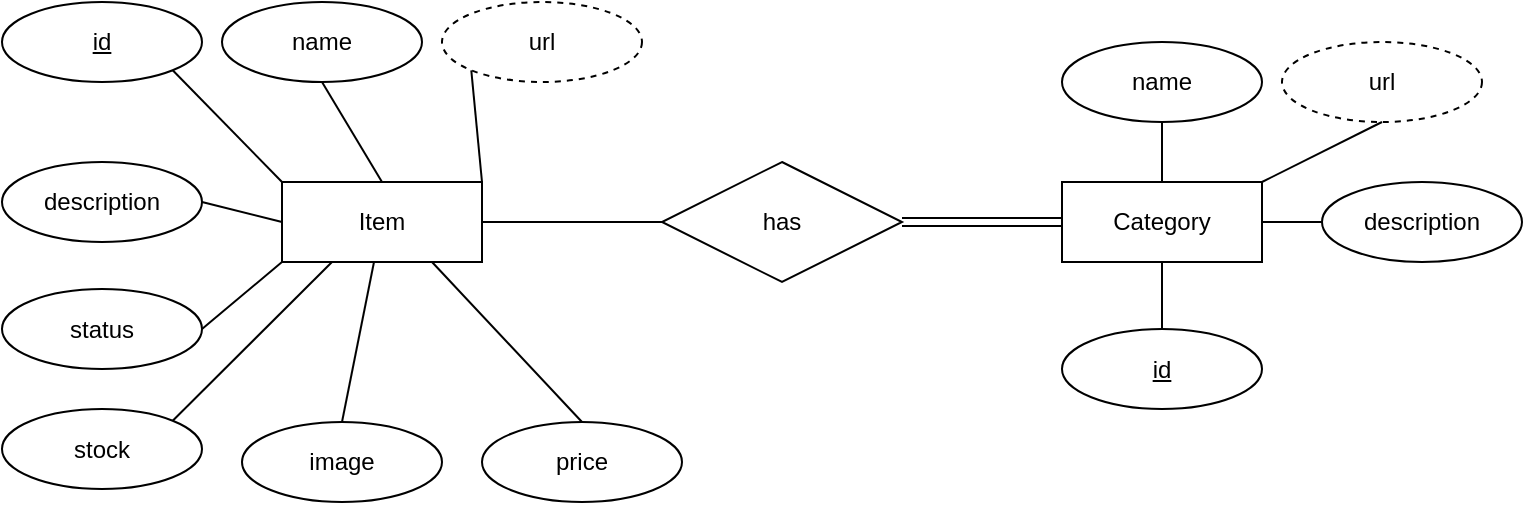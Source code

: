 <mxfile>
    <diagram id="hWOwwTWQoezgaA-xhWR7" name="Page-1">
        <mxGraphModel dx="525" dy="370" grid="1" gridSize="10" guides="1" tooltips="1" connect="1" arrows="1" fold="1" page="1" pageScale="1" pageWidth="1169" pageHeight="827" math="0" shadow="0">
            <root>
                <mxCell id="0"/>
                <mxCell id="1" parent="0"/>
                <mxCell id="2" value="Item" style="whiteSpace=wrap;html=1;align=center;" parent="1" vertex="1">
                    <mxGeometry x="240" y="340" width="100" height="40" as="geometry"/>
                </mxCell>
                <mxCell id="3" value="Category" style="whiteSpace=wrap;html=1;align=center;" parent="1" vertex="1">
                    <mxGeometry x="630" y="340" width="100" height="40" as="geometry"/>
                </mxCell>
                <mxCell id="4" value="name" style="ellipse;whiteSpace=wrap;html=1;align=center;" parent="1" vertex="1">
                    <mxGeometry x="210" y="250" width="100" height="40" as="geometry"/>
                </mxCell>
                <mxCell id="5" value="&lt;u&gt;id&lt;/u&gt;" style="ellipse;whiteSpace=wrap;html=1;align=center;" parent="1" vertex="1">
                    <mxGeometry x="100" y="250" width="100" height="40" as="geometry"/>
                </mxCell>
                <mxCell id="6" value="description" style="ellipse;whiteSpace=wrap;html=1;align=center;" parent="1" vertex="1">
                    <mxGeometry x="100" y="330" width="100" height="40" as="geometry"/>
                </mxCell>
                <mxCell id="7" value="status" style="ellipse;whiteSpace=wrap;html=1;align=center;" parent="1" vertex="1">
                    <mxGeometry x="100" y="393.5" width="100" height="40" as="geometry"/>
                </mxCell>
                <mxCell id="8" value="image" style="ellipse;whiteSpace=wrap;html=1;align=center;" parent="1" vertex="1">
                    <mxGeometry x="220" y="460" width="100" height="40" as="geometry"/>
                </mxCell>
                <mxCell id="9" value="name" style="ellipse;whiteSpace=wrap;html=1;align=center;" parent="1" vertex="1">
                    <mxGeometry x="630" y="270" width="100" height="40" as="geometry"/>
                </mxCell>
                <mxCell id="10" value="description" style="ellipse;whiteSpace=wrap;html=1;align=center;" parent="1" vertex="1">
                    <mxGeometry x="760" y="340" width="100" height="40" as="geometry"/>
                </mxCell>
                <mxCell id="11" value="&lt;u&gt;id&lt;/u&gt;" style="ellipse;whiteSpace=wrap;html=1;align=center;" parent="1" vertex="1">
                    <mxGeometry x="630" y="413.5" width="100" height="40" as="geometry"/>
                </mxCell>
                <mxCell id="13" value="" style="endArrow=none;html=1;rounded=0;exitX=0.5;exitY=1;exitDx=0;exitDy=0;entryX=0.5;entryY=0;entryDx=0;entryDy=0;" parent="1" source="4" target="2" edge="1">
                    <mxGeometry relative="1" as="geometry">
                        <mxPoint x="632.5" y="371.5" as="sourcePoint"/>
                        <mxPoint x="460" y="310" as="targetPoint"/>
                    </mxGeometry>
                </mxCell>
                <mxCell id="14" value="" style="endArrow=none;html=1;rounded=0;exitX=1;exitY=1;exitDx=0;exitDy=0;entryX=0;entryY=0;entryDx=0;entryDy=0;" parent="1" source="5" target="2" edge="1">
                    <mxGeometry relative="1" as="geometry">
                        <mxPoint x="300" y="320" as="sourcePoint"/>
                        <mxPoint x="300" y="350" as="targetPoint"/>
                    </mxGeometry>
                </mxCell>
                <mxCell id="15" value="" style="endArrow=none;html=1;rounded=0;exitX=1;exitY=0.5;exitDx=0;exitDy=0;entryX=0;entryY=0.5;entryDx=0;entryDy=0;" parent="1" source="6" target="2" edge="1">
                    <mxGeometry relative="1" as="geometry">
                        <mxPoint x="310" y="330" as="sourcePoint"/>
                        <mxPoint x="310" y="360" as="targetPoint"/>
                    </mxGeometry>
                </mxCell>
                <mxCell id="16" value="" style="endArrow=none;html=1;rounded=0;exitX=0;exitY=1;exitDx=0;exitDy=0;entryX=1;entryY=0.5;entryDx=0;entryDy=0;" parent="1" source="2" target="7" edge="1">
                    <mxGeometry relative="1" as="geometry">
                        <mxPoint x="632.5" y="371.5" as="sourcePoint"/>
                        <mxPoint x="460" y="310" as="targetPoint"/>
                    </mxGeometry>
                </mxCell>
                <mxCell id="17" value="" style="endArrow=none;html=1;rounded=0;entryX=0.5;entryY=0;entryDx=0;entryDy=0;" parent="1" source="2" target="8" edge="1">
                    <mxGeometry relative="1" as="geometry">
                        <mxPoint x="632.5" y="371.5" as="sourcePoint"/>
                        <mxPoint x="460" y="310" as="targetPoint"/>
                    </mxGeometry>
                </mxCell>
                <mxCell id="18" value="" style="endArrow=none;html=1;rounded=0;exitX=0.5;exitY=0;exitDx=0;exitDy=0;" parent="1" source="11" target="3" edge="1">
                    <mxGeometry relative="1" as="geometry">
                        <mxPoint x="632.5" y="371.5" as="sourcePoint"/>
                        <mxPoint x="460" y="310" as="targetPoint"/>
                    </mxGeometry>
                </mxCell>
                <mxCell id="19" value="" style="endArrow=none;html=1;rounded=0;exitX=0;exitY=0.5;exitDx=0;exitDy=0;entryX=1;entryY=0.5;entryDx=0;entryDy=0;" parent="1" source="10" target="3" edge="1">
                    <mxGeometry relative="1" as="geometry">
                        <mxPoint x="632.5" y="371.5" as="sourcePoint"/>
                        <mxPoint x="460" y="310" as="targetPoint"/>
                    </mxGeometry>
                </mxCell>
                <mxCell id="20" value="" style="endArrow=none;html=1;rounded=0;exitX=0.5;exitY=0;exitDx=0;exitDy=0;entryX=0.5;entryY=1;entryDx=0;entryDy=0;" parent="1" source="3" target="9" edge="1">
                    <mxGeometry relative="1" as="geometry">
                        <mxPoint x="632.5" y="371.5" as="sourcePoint"/>
                        <mxPoint x="460" y="310" as="targetPoint"/>
                    </mxGeometry>
                </mxCell>
                <mxCell id="22" value="has" style="shape=rhombus;perimeter=rhombusPerimeter;whiteSpace=wrap;html=1;align=center;" parent="1" vertex="1">
                    <mxGeometry x="430" y="330" width="120" height="60" as="geometry"/>
                </mxCell>
                <mxCell id="23" value="" style="shape=link;html=1;rounded=0;exitX=1;exitY=0.5;exitDx=0;exitDy=0;entryX=0;entryY=0.5;entryDx=0;entryDy=0;" parent="1" source="22" target="3" edge="1">
                    <mxGeometry relative="1" as="geometry">
                        <mxPoint x="480" y="240" as="sourcePoint"/>
                        <mxPoint x="630" y="280.0" as="targetPoint"/>
                    </mxGeometry>
                </mxCell>
                <mxCell id="24" value="" style="endArrow=none;html=1;rounded=0;exitX=0;exitY=0.5;exitDx=0;exitDy=0;entryX=1;entryY=0.5;entryDx=0;entryDy=0;" parent="1" source="22" target="2" edge="1">
                    <mxGeometry relative="1" as="geometry">
                        <mxPoint x="632.5" y="291.5" as="sourcePoint"/>
                        <mxPoint x="460" y="230" as="targetPoint"/>
                    </mxGeometry>
                </mxCell>
                <mxCell id="28" value="stock" style="ellipse;whiteSpace=wrap;html=1;align=center;" parent="1" vertex="1">
                    <mxGeometry x="100" y="453.5" width="100" height="40" as="geometry"/>
                </mxCell>
                <mxCell id="29" value="" style="endArrow=none;html=1;rounded=0;exitX=0.25;exitY=1;exitDx=0;exitDy=0;entryX=1;entryY=0;entryDx=0;entryDy=0;" parent="1" source="2" target="28" edge="1">
                    <mxGeometry relative="1" as="geometry">
                        <mxPoint x="822.5" y="331.5" as="sourcePoint"/>
                        <mxPoint x="650" y="270" as="targetPoint"/>
                    </mxGeometry>
                </mxCell>
                <mxCell id="30" value="price" style="ellipse;whiteSpace=wrap;html=1;align=center;" parent="1" vertex="1">
                    <mxGeometry x="340" y="460" width="100" height="40" as="geometry"/>
                </mxCell>
                <mxCell id="31" value="" style="endArrow=none;html=1;rounded=0;exitX=0.5;exitY=0;exitDx=0;exitDy=0;entryX=0.75;entryY=1;entryDx=0;entryDy=0;" parent="1" source="30" target="2" edge="1">
                    <mxGeometry relative="1" as="geometry">
                        <mxPoint x="822.5" y="331.5" as="sourcePoint"/>
                        <mxPoint x="650" y="270" as="targetPoint"/>
                    </mxGeometry>
                </mxCell>
                <mxCell id="32" value="url" style="ellipse;whiteSpace=wrap;html=1;align=center;dashed=1;" vertex="1" parent="1">
                    <mxGeometry x="320" y="250" width="100" height="40" as="geometry"/>
                </mxCell>
                <mxCell id="33" value="" style="endArrow=none;html=1;rounded=0;exitX=1;exitY=0;exitDx=0;exitDy=0;entryX=0;entryY=1;entryDx=0;entryDy=0;" edge="1" parent="1" source="2" target="32">
                    <mxGeometry relative="1" as="geometry">
                        <mxPoint x="482.5" y="351.5" as="sourcePoint"/>
                        <mxPoint x="310" y="290" as="targetPoint"/>
                    </mxGeometry>
                </mxCell>
                <mxCell id="34" value="url" style="ellipse;whiteSpace=wrap;html=1;align=center;dashed=1;" vertex="1" parent="1">
                    <mxGeometry x="740" y="270" width="100" height="40" as="geometry"/>
                </mxCell>
                <mxCell id="36" value="" style="endArrow=none;html=1;rounded=0;exitX=1;exitY=0;exitDx=0;exitDy=0;entryX=0.5;entryY=1;entryDx=0;entryDy=0;" edge="1" parent="1" source="3" target="34">
                    <mxGeometry relative="1" as="geometry">
                        <mxPoint x="692.5" y="361.5" as="sourcePoint"/>
                        <mxPoint x="520" y="300" as="targetPoint"/>
                    </mxGeometry>
                </mxCell>
            </root>
        </mxGraphModel>
    </diagram>
</mxfile>